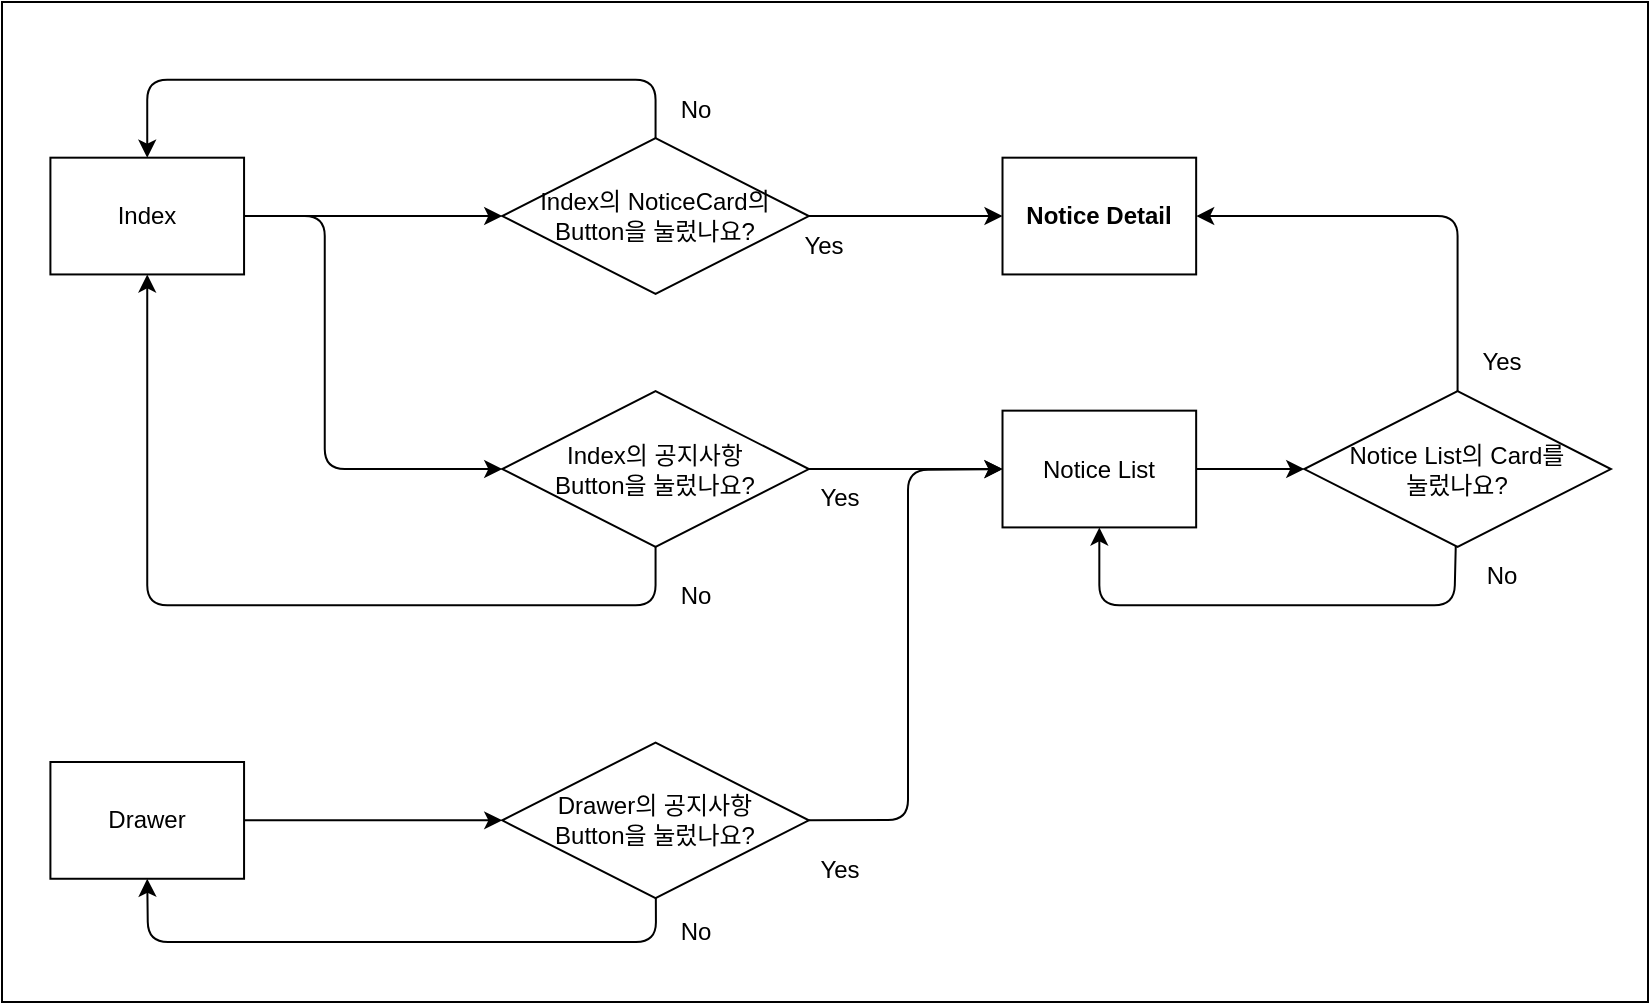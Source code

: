 <mxfile>
    <diagram id="Yn4MbTQEsnYbCR_38Maa" name="페이지-1">
        <mxGraphModel dx="486" dy="1067" grid="1" gridSize="10" guides="1" tooltips="1" connect="1" arrows="1" fold="1" page="1" pageScale="1" pageWidth="827" pageHeight="1169" math="0" shadow="0">
            <root>
                <mxCell id="0"/>
                <mxCell id="1" parent="0"/>
                <mxCell id="28" value="" style="rounded=0;whiteSpace=wrap;html=1;" parent="1" vertex="1">
                    <mxGeometry x="827" width="823" height="500" as="geometry"/>
                </mxCell>
                <mxCell id="2" value="Index" style="rounded=0;whiteSpace=wrap;html=1;" parent="1" vertex="1">
                    <mxGeometry x="851.206" y="77.838" width="96.824" height="58.378" as="geometry"/>
                </mxCell>
                <mxCell id="3" value="Notice List" style="rounded=0;whiteSpace=wrap;html=1;" parent="1" vertex="1">
                    <mxGeometry x="1327.255" y="204.324" width="96.824" height="58.378" as="geometry"/>
                </mxCell>
                <mxCell id="5" value="Notice Detail" style="rounded=0;whiteSpace=wrap;html=1;fontStyle=1" parent="1" vertex="1">
                    <mxGeometry x="1327.255" y="77.838" width="96.824" height="58.378" as="geometry"/>
                </mxCell>
                <mxCell id="11" style="edgeStyle=none;html=1;entryX=0;entryY=0.5;entryDx=0;entryDy=0;" parent="1" source="9" target="5" edge="1">
                    <mxGeometry relative="1" as="geometry"/>
                </mxCell>
                <mxCell id="13" style="edgeStyle=none;html=1;entryX=0.5;entryY=0;entryDx=0;entryDy=0;" parent="1" source="9" target="2" edge="1">
                    <mxGeometry relative="1" as="geometry">
                        <Array as="points">
                            <mxPoint x="1153.779" y="38.919"/>
                            <mxPoint x="899.618" y="38.919"/>
                        </Array>
                    </mxGeometry>
                </mxCell>
                <mxCell id="9" value="Index의 NoticeCard의&lt;br&gt;Button을 눌렀나요?" style="rhombus;whiteSpace=wrap;html=1;" parent="1" vertex="1">
                    <mxGeometry x="1077.127" y="68.108" width="153.304" height="77.838" as="geometry"/>
                </mxCell>
                <mxCell id="10" style="edgeStyle=none;html=1;entryX=0;entryY=0.5;entryDx=0;entryDy=0;" parent="1" source="2" target="9" edge="1">
                    <mxGeometry relative="1" as="geometry"/>
                </mxCell>
                <mxCell id="12" value="Yes" style="text;html=1;strokeColor=none;fillColor=none;align=center;verticalAlign=middle;whiteSpace=wrap;rounded=0;" parent="1" vertex="1">
                    <mxGeometry x="1214.294" y="107.027" width="48.412" height="29.189" as="geometry"/>
                </mxCell>
                <mxCell id="14" value="No" style="text;html=1;strokeColor=none;fillColor=none;align=center;verticalAlign=middle;whiteSpace=wrap;rounded=0;" parent="1" vertex="1">
                    <mxGeometry x="1149.745" y="38.919" width="48.412" height="29.189" as="geometry"/>
                </mxCell>
                <mxCell id="16" style="edgeStyle=none;html=1;entryX=0;entryY=0.5;entryDx=0;entryDy=0;" parent="1" source="15" target="3" edge="1">
                    <mxGeometry relative="1" as="geometry"/>
                </mxCell>
                <mxCell id="20" style="edgeStyle=none;html=1;entryX=0.5;entryY=1;entryDx=0;entryDy=0;exitX=0.5;exitY=1;exitDx=0;exitDy=0;" parent="1" source="15" target="2" edge="1">
                    <mxGeometry relative="1" as="geometry">
                        <Array as="points">
                            <mxPoint x="1153.779" y="301.622"/>
                            <mxPoint x="899.618" y="301.622"/>
                        </Array>
                    </mxGeometry>
                </mxCell>
                <mxCell id="15" value="Index의 공지사항&lt;br&gt;Button을 눌렀나요?" style="rhombus;whiteSpace=wrap;html=1;" parent="1" vertex="1">
                    <mxGeometry x="1077.127" y="194.595" width="153.304" height="77.838" as="geometry"/>
                </mxCell>
                <mxCell id="18" style="edgeStyle=none;html=1;entryX=0;entryY=0.5;entryDx=0;entryDy=0;exitX=1;exitY=0.5;exitDx=0;exitDy=0;" parent="1" source="2" target="15" edge="1">
                    <mxGeometry relative="1" as="geometry">
                        <Array as="points">
                            <mxPoint x="988.373" y="107.027"/>
                            <mxPoint x="988.373" y="165.405"/>
                            <mxPoint x="988.373" y="233.514"/>
                        </Array>
                    </mxGeometry>
                </mxCell>
                <mxCell id="17" value="Yes" style="text;html=1;strokeColor=none;fillColor=none;align=center;verticalAlign=middle;whiteSpace=wrap;rounded=0;" parent="1" vertex="1">
                    <mxGeometry x="1222.363" y="233.514" width="48.412" height="29.189" as="geometry"/>
                </mxCell>
                <mxCell id="21" value="No" style="text;html=1;strokeColor=none;fillColor=none;align=center;verticalAlign=middle;whiteSpace=wrap;rounded=0;" parent="1" vertex="1">
                    <mxGeometry x="1149.745" y="282.162" width="48.412" height="29.189" as="geometry"/>
                </mxCell>
                <mxCell id="25" style="edgeStyle=none;html=1;entryX=1;entryY=0.5;entryDx=0;entryDy=0;" parent="1" source="22" target="5" edge="1">
                    <mxGeometry relative="1" as="geometry">
                        <Array as="points">
                            <mxPoint x="1554.79" y="107.027"/>
                        </Array>
                    </mxGeometry>
                </mxCell>
                <mxCell id="26" style="edgeStyle=none;html=1;entryX=0.5;entryY=1;entryDx=0;entryDy=0;" parent="1" source="22" target="3" edge="1">
                    <mxGeometry relative="1" as="geometry">
                        <Array as="points">
                            <mxPoint x="1553.176" y="301.622"/>
                            <mxPoint x="1375.667" y="301.622"/>
                        </Array>
                    </mxGeometry>
                </mxCell>
                <mxCell id="22" value="Notice List의 Card를&lt;br&gt;눌렀나요?" style="rhombus;whiteSpace=wrap;html=1;" parent="1" vertex="1">
                    <mxGeometry x="1478.138" y="194.595" width="153.304" height="77.838" as="geometry"/>
                </mxCell>
                <mxCell id="23" style="edgeStyle=none;html=1;entryX=0;entryY=0.5;entryDx=0;entryDy=0;" parent="1" source="3" target="22" edge="1">
                    <mxGeometry relative="1" as="geometry"/>
                </mxCell>
                <mxCell id="24" value="Yes" style="text;html=1;strokeColor=none;fillColor=none;align=center;verticalAlign=middle;whiteSpace=wrap;rounded=0;" parent="1" vertex="1">
                    <mxGeometry x="1553.176" y="165.405" width="48.412" height="29.189" as="geometry"/>
                </mxCell>
                <mxCell id="27" value="No" style="text;html=1;strokeColor=none;fillColor=none;align=center;verticalAlign=middle;whiteSpace=wrap;rounded=0;" parent="1" vertex="1">
                    <mxGeometry x="1553.176" y="272.432" width="48.412" height="29.189" as="geometry"/>
                </mxCell>
                <mxCell id="33" style="edgeStyle=none;html=1;entryX=0;entryY=0.5;entryDx=0;entryDy=0;" edge="1" parent="1" source="31" target="32">
                    <mxGeometry relative="1" as="geometry"/>
                </mxCell>
                <mxCell id="31" value="Drawer" style="rounded=0;whiteSpace=wrap;html=1;" vertex="1" parent="1">
                    <mxGeometry x="851.206" y="379.998" width="96.824" height="58.378" as="geometry"/>
                </mxCell>
                <mxCell id="34" style="edgeStyle=none;html=1;entryX=0;entryY=0.5;entryDx=0;entryDy=0;" edge="1" parent="1" source="32" target="3">
                    <mxGeometry relative="1" as="geometry">
                        <Array as="points">
                            <mxPoint x="1280" y="409"/>
                            <mxPoint x="1280" y="234"/>
                        </Array>
                    </mxGeometry>
                </mxCell>
                <mxCell id="36" style="edgeStyle=none;html=1;entryX=0.5;entryY=1;entryDx=0;entryDy=0;" edge="1" parent="1" source="32" target="31">
                    <mxGeometry relative="1" as="geometry">
                        <Array as="points">
                            <mxPoint x="1154" y="470"/>
                            <mxPoint x="900" y="470"/>
                        </Array>
                    </mxGeometry>
                </mxCell>
                <mxCell id="32" value="Drawer의 공지사항&lt;br&gt;Button을 눌렀나요?" style="rhombus;whiteSpace=wrap;html=1;" vertex="1" parent="1">
                    <mxGeometry x="1077.127" y="370.265" width="153.304" height="77.838" as="geometry"/>
                </mxCell>
                <mxCell id="35" value="Yes" style="text;html=1;strokeColor=none;fillColor=none;align=center;verticalAlign=middle;whiteSpace=wrap;rounded=0;" vertex="1" parent="1">
                    <mxGeometry x="1222.363" y="418.914" width="48.412" height="29.189" as="geometry"/>
                </mxCell>
                <mxCell id="37" value="No" style="text;html=1;strokeColor=none;fillColor=none;align=center;verticalAlign=middle;whiteSpace=wrap;rounded=0;" vertex="1" parent="1">
                    <mxGeometry x="1149.745" y="450.002" width="48.412" height="29.189" as="geometry"/>
                </mxCell>
            </root>
        </mxGraphModel>
    </diagram>
</mxfile>